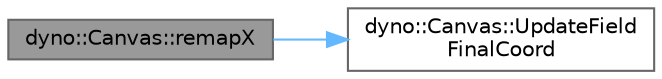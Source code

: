digraph "dyno::Canvas::remapX"
{
 // LATEX_PDF_SIZE
  bgcolor="transparent";
  edge [fontname=Helvetica,fontsize=10,labelfontname=Helvetica,labelfontsize=10];
  node [fontname=Helvetica,fontsize=10,shape=box,height=0.2,width=0.4];
  rankdir="LR";
  Node1 [id="Node000001",label="dyno::Canvas::remapX",height=0.2,width=0.4,color="gray40", fillcolor="grey60", style="filled", fontcolor="black",tooltip=" "];
  Node1 -> Node2 [id="edge1_Node000001_Node000002",color="steelblue1",style="solid",tooltip=" "];
  Node2 [id="Node000002",label="dyno::Canvas::UpdateField\lFinalCoord",height=0.2,width=0.4,color="grey40", fillcolor="white", style="filled",URL="$classdyno_1_1_canvas.html#af26e43c16a29f0393e19c9bea420d46f",tooltip=" "];
}
